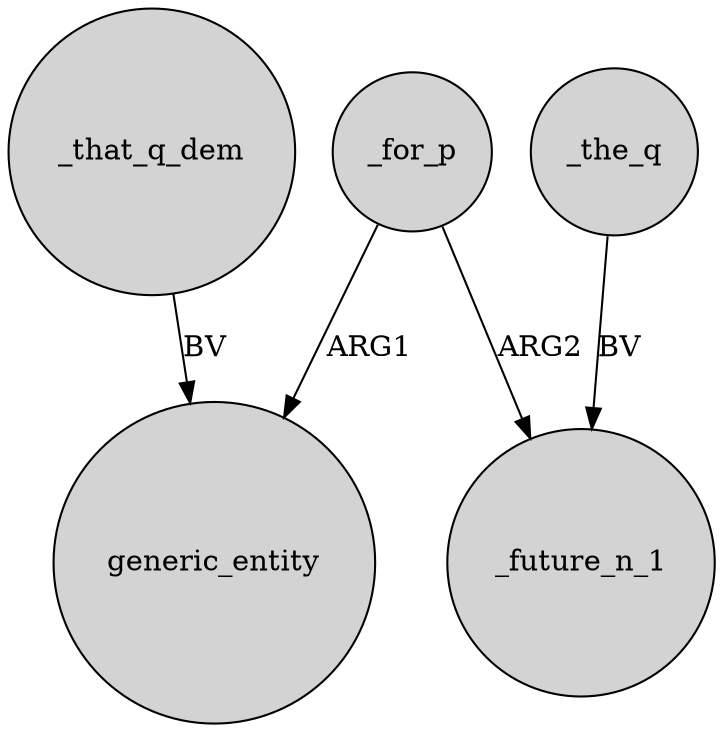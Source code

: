 digraph {
	node [shape=circle style=filled]
	_that_q_dem -> generic_entity [label=BV]
	_the_q -> _future_n_1 [label=BV]
	_for_p -> _future_n_1 [label=ARG2]
	_for_p -> generic_entity [label=ARG1]
}
